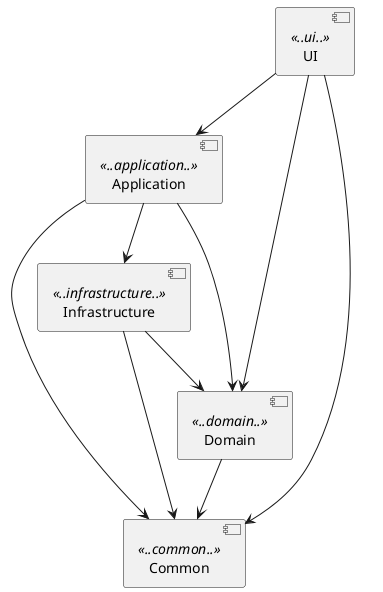 @startuml
[Application] <<..application..>>
[Domain] <<..domain..>>
[Infrastructure] <<..infrastructure..>>
[UI] <<..ui..>>
[Common] <<..common..>>

[UI] --> [Application]
[UI] --> [Domain]
[UI] --> [Common]
[Application] --> [Domain]
[Application] --> [Infrastructure]
[Application] --> [Common]
[Domain] --> [Common]
[Infrastructure] --> [Domain]
[Infrastructure] --> [Common]
@enduml
